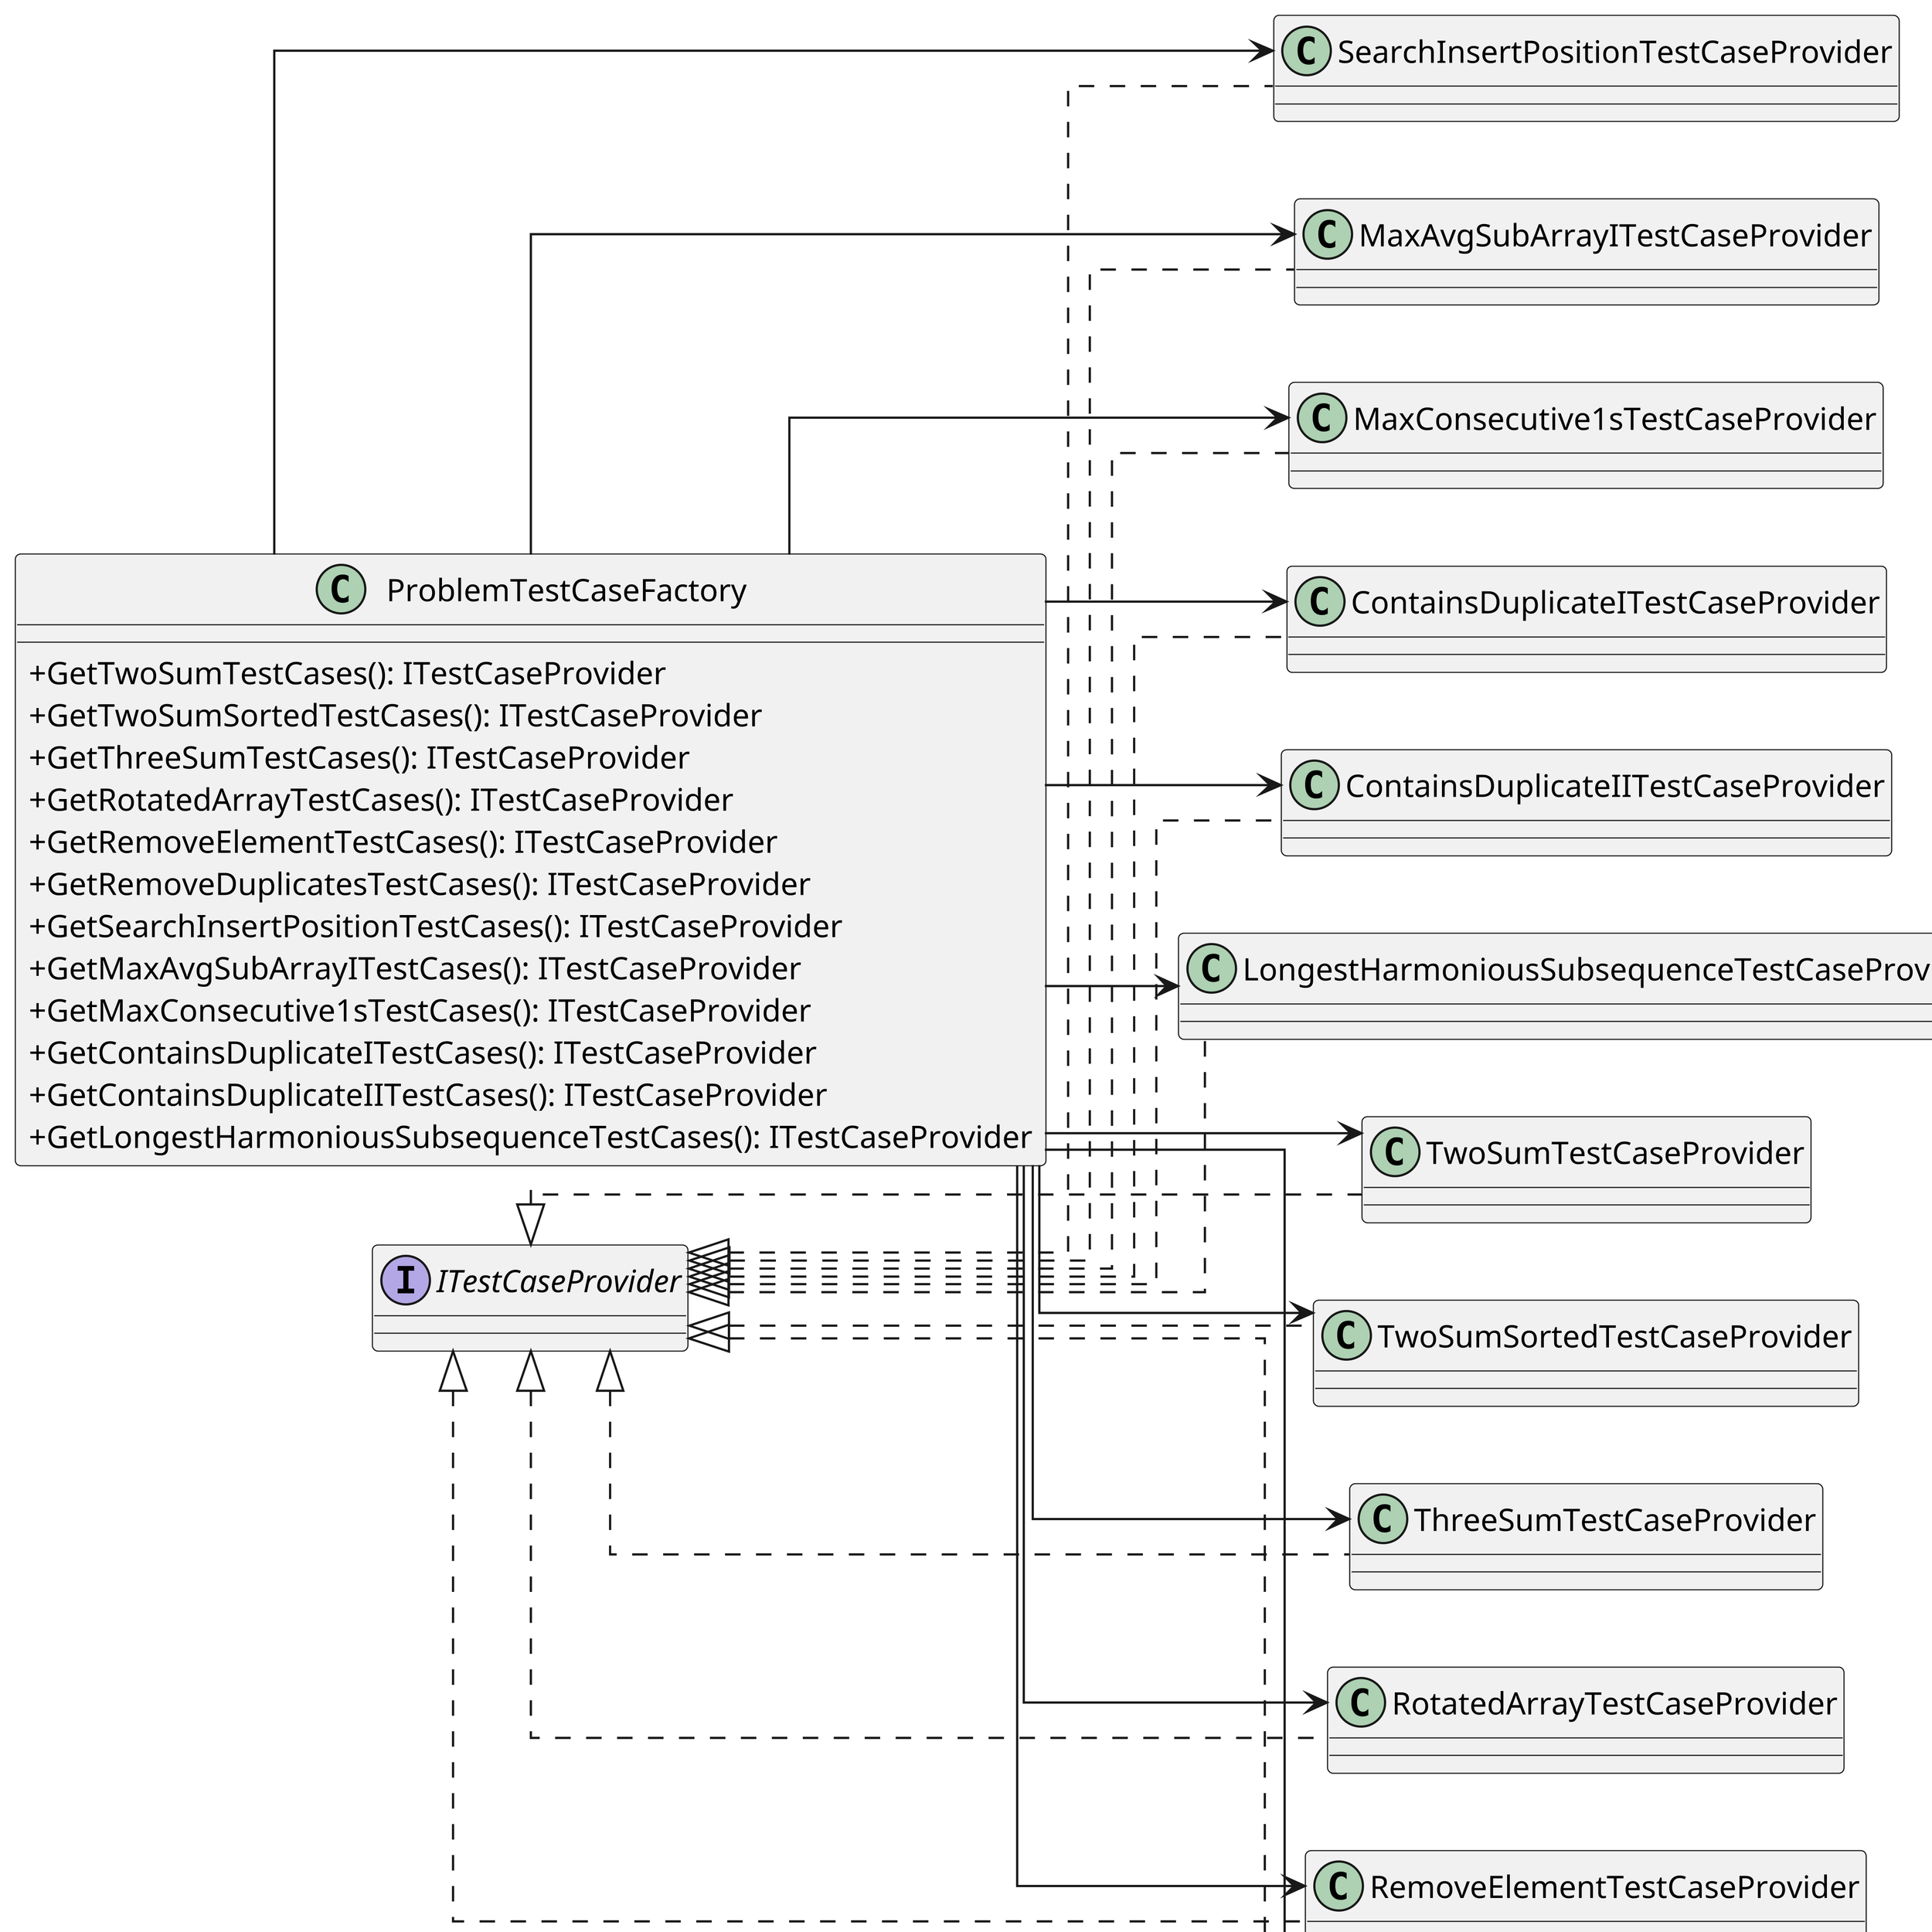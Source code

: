 @startuml class-factories
skinparam classAttributeIconSize 0
skinparam shadowing false
skinparam linetype ortho
skinparam dpi 300
left to right direction
scale 1.5

' === Strategy Factory ===
class ProblemStrategyFactory {
    + GetTwoSumStrategies(): IEnumerable
    + GetTwoSumSortedStrategies(): IEnumerable
    + GetThreeSumStrategies(): IEnumerable
    + GetRotatedArrayStrategies(): IEnumerable
    + GetRemoveElementStrategies(): IEnumerable
    + GetRemoveDuplicatesStrategies(): IEnumerable
    + GetSearchInsertPositionStrategies(): IEnumerable
    + GetMaxAvgSubArrayIStrategies(): IEnumerable
    + GetMaxConsecutive1sStrategies(): IEnumerable
    + GetContainsDuplicateIStrategies(): IEnumerable
    + GetContainsDuplicateIIStrategies(): IEnumerable
    + GetLongestHarmoniousSubsequenceStrategies(): IEnumerable
}

' === Strategy Registrars ===
class TwoSumStrategies
class TwoSumSortedStrategies
class ThreeSumStrategies
class RotatedArrayStrategies
class RemoveElementStrategies
class RemoveDuplicatesStrategies
class SearchInsertPositionStrategies
class MaxAvgSubArrayIStrategies
class MaxConsecutive1sStrategies
class ContainsDuplicateIStrategies
class ContainsDuplicateIIStrategies
class LongestHarmoniousSubsequenceStrategies

ProblemStrategyFactory --> TwoSumStrategies
ProblemStrategyFactory --> TwoSumSortedStrategies
ProblemStrategyFactory --> ThreeSumStrategies
ProblemStrategyFactory --> RotatedArrayStrategies
ProblemStrategyFactory --> RemoveElementStrategies
ProblemStrategyFactory --> RemoveDuplicatesStrategies
ProblemStrategyFactory --> SearchInsertPositionStrategies
ProblemStrategyFactory --> MaxAvgSubArrayIStrategies
ProblemStrategyFactory --> MaxConsecutive1sStrategies
ProblemStrategyFactory --> ContainsDuplicateIStrategies
ProblemStrategyFactory --> ContainsDuplicateIIStrategies
ProblemStrategyFactory --> LongestHarmoniousSubsequenceStrategies

' === Test Case Factory ===
class ProblemTestCaseFactory {
    + GetTwoSumTestCases(): ITestCaseProvider
    + GetTwoSumSortedTestCases(): ITestCaseProvider
    + GetThreeSumTestCases(): ITestCaseProvider
    + GetRotatedArrayTestCases(): ITestCaseProvider
    + GetRemoveElementTestCases(): ITestCaseProvider
    + GetRemoveDuplicatesTestCases(): ITestCaseProvider
    + GetSearchInsertPositionTestCases(): ITestCaseProvider
    + GetMaxAvgSubArrayITestCases(): ITestCaseProvider
    + GetMaxConsecutive1sTestCases(): ITestCaseProvider
    + GetContainsDuplicateITestCases(): ITestCaseProvider
    + GetContainsDuplicateIITestCases(): ITestCaseProvider
    + GetLongestHarmoniousSubsequenceTestCases(): ITestCaseProvider
}

' === Test Case Providers ===
class TwoSumTestCaseProvider implements ITestCaseProvider
class TwoSumSortedTestCaseProvider implements ITestCaseProvider
class ThreeSumTestCaseProvider implements ITestCaseProvider
class RotatedArrayTestCaseProvider implements ITestCaseProvider
class RemoveElementTestCaseProvider implements ITestCaseProvider
class RemoveDuplicatesSortedTestCaseProvider implements ITestCaseProvider
class SearchInsertPositionTestCaseProvider implements ITestCaseProvider
class MaxAvgSubArrayITestCaseProvider implements ITestCaseProvider
class MaxConsecutive1sTestCaseProvider implements ITestCaseProvider
class ContainsDuplicateITestCaseProvider implements ITestCaseProvider
class ContainsDuplicateIITestCaseProvider implements ITestCaseProvider
class LongestHarmoniousSubsequenceTestCaseProvider implements ITestCaseProvider

ProblemTestCaseFactory --> TwoSumTestCaseProvider
ProblemTestCaseFactory --> TwoSumSortedTestCaseProvider
ProblemTestCaseFactory --> ThreeSumTestCaseProvider
ProblemTestCaseFactory --> RotatedArrayTestCaseProvider
ProblemTestCaseFactory --> RemoveElementTestCaseProvider
ProblemTestCaseFactory --> RemoveDuplicatesSortedTestCaseProvider
ProblemTestCaseFactory --> SearchInsertPositionTestCaseProvider
ProblemTestCaseFactory --> MaxAvgSubArrayITestCaseProvider
ProblemTestCaseFactory --> MaxConsecutive1sTestCaseProvider
ProblemTestCaseFactory --> ContainsDuplicateITestCaseProvider
ProblemTestCaseFactory --> ContainsDuplicateIITestCaseProvider
ProblemTestCaseFactory --> LongestHarmoniousSubsequenceTestCaseProvider

@enduml